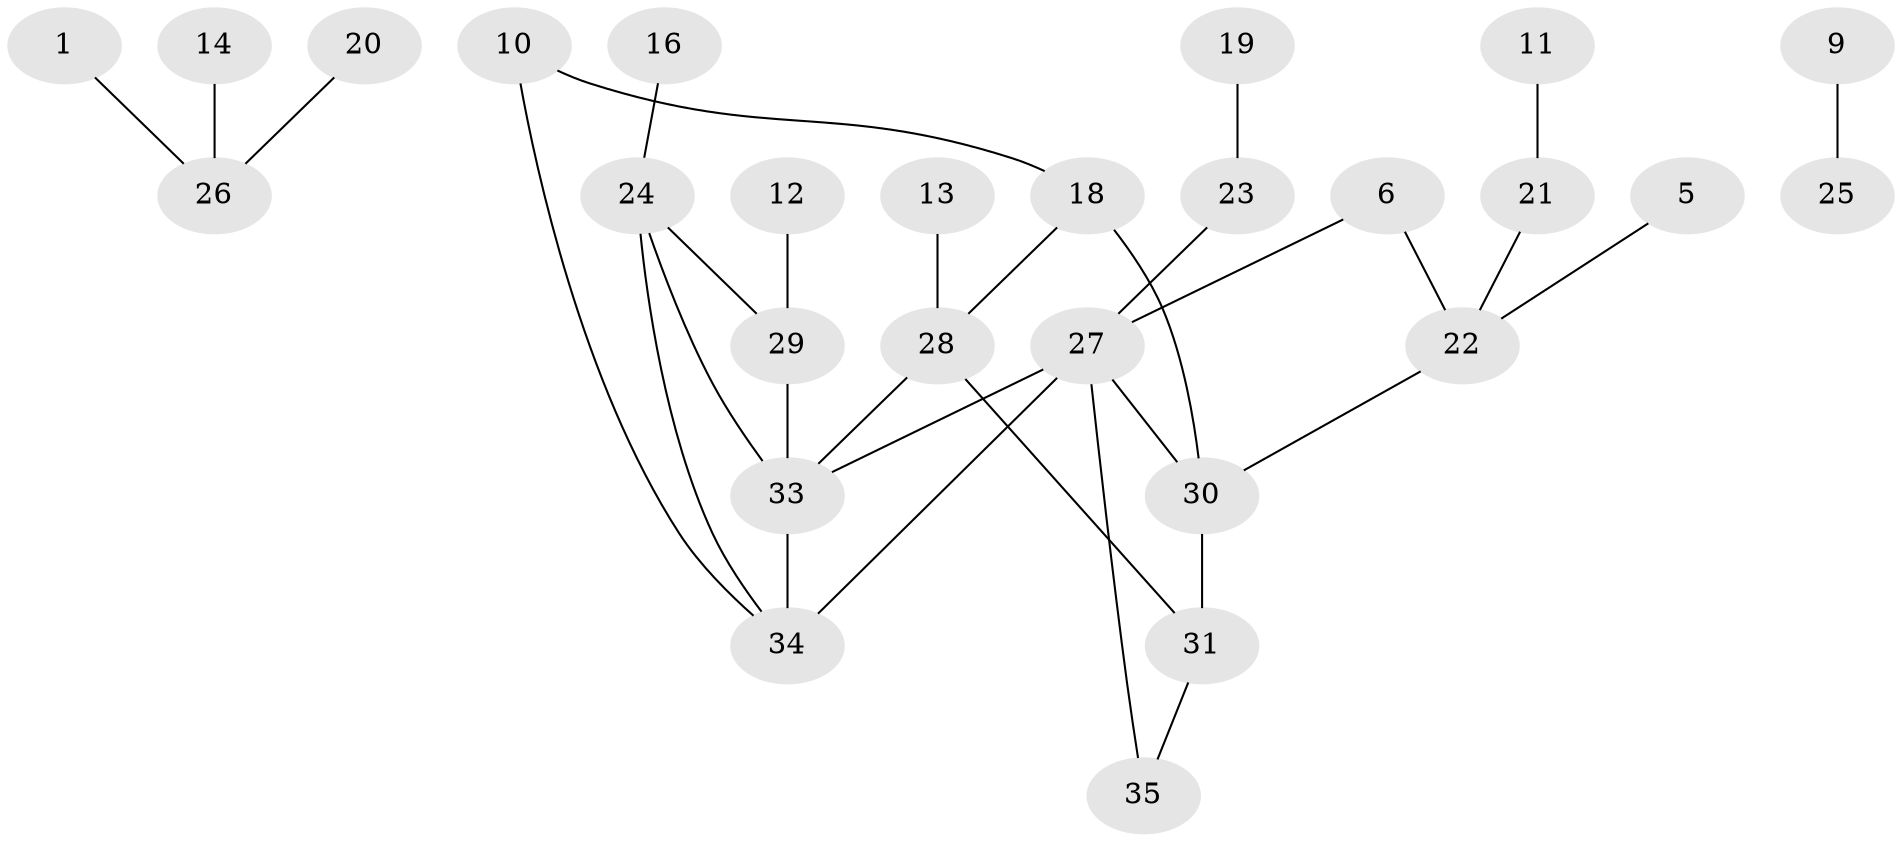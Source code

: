 // original degree distribution, {2: 0.24285714285714285, 1: 0.34285714285714286, 0: 0.1, 4: 0.07142857142857142, 3: 0.18571428571428572, 6: 0.014285714285714285, 5: 0.04285714285714286}
// Generated by graph-tools (version 1.1) at 2025/49/03/09/25 03:49:04]
// undirected, 27 vertices, 32 edges
graph export_dot {
graph [start="1"]
  node [color=gray90,style=filled];
  1;
  5;
  6;
  9;
  10;
  11;
  12;
  13;
  14;
  16;
  18;
  19;
  20;
  21;
  22;
  23;
  24;
  25;
  26;
  27;
  28;
  29;
  30;
  31;
  33;
  34;
  35;
  1 -- 26 [weight=1.0];
  5 -- 22 [weight=1.0];
  6 -- 22 [weight=1.0];
  6 -- 27 [weight=1.0];
  9 -- 25 [weight=1.0];
  10 -- 18 [weight=1.0];
  10 -- 34 [weight=1.0];
  11 -- 21 [weight=1.0];
  12 -- 29 [weight=1.0];
  13 -- 28 [weight=1.0];
  14 -- 26 [weight=1.0];
  16 -- 24 [weight=1.0];
  18 -- 28 [weight=1.0];
  18 -- 30 [weight=1.0];
  19 -- 23 [weight=1.0];
  20 -- 26 [weight=1.0];
  21 -- 22 [weight=1.0];
  22 -- 30 [weight=1.0];
  23 -- 27 [weight=1.0];
  24 -- 29 [weight=2.0];
  24 -- 33 [weight=1.0];
  24 -- 34 [weight=1.0];
  27 -- 30 [weight=1.0];
  27 -- 33 [weight=1.0];
  27 -- 34 [weight=1.0];
  27 -- 35 [weight=1.0];
  28 -- 31 [weight=1.0];
  28 -- 33 [weight=1.0];
  29 -- 33 [weight=1.0];
  30 -- 31 [weight=1.0];
  31 -- 35 [weight=1.0];
  33 -- 34 [weight=2.0];
}
